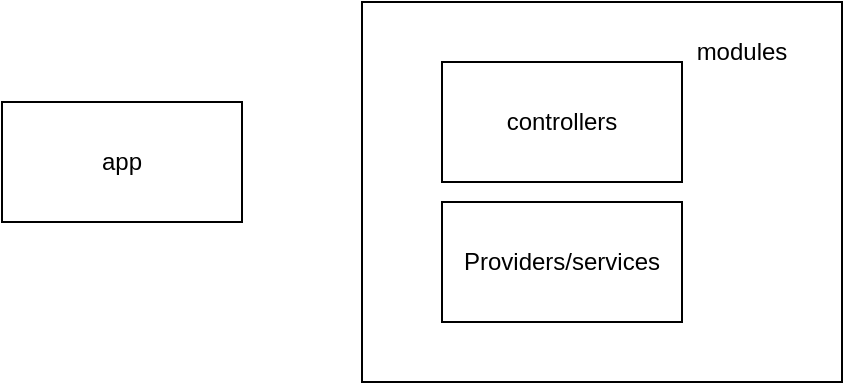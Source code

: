 <mxfile>
    <diagram id="W_y3PCOQaHeihwGOEbJ_" name="第 1 页">
        <mxGraphModel dx="946" dy="907" grid="1" gridSize="10" guides="1" tooltips="1" connect="1" arrows="1" fold="1" page="1" pageScale="1" pageWidth="827" pageHeight="1169" math="0" shadow="0">
            <root>
                <mxCell id="0"/>
                <mxCell id="1" parent="0"/>
                <mxCell id="2" value="app" style="rounded=0;whiteSpace=wrap;html=1;" vertex="1" parent="1">
                    <mxGeometry x="20" y="290" width="120" height="60" as="geometry"/>
                </mxCell>
                <mxCell id="6" value="" style="group" vertex="1" connectable="0" parent="1">
                    <mxGeometry x="200" y="240" width="240" height="190" as="geometry"/>
                </mxCell>
                <mxCell id="5" value="" style="rounded=0;whiteSpace=wrap;html=1;" vertex="1" parent="6">
                    <mxGeometry width="240" height="190" as="geometry"/>
                </mxCell>
                <mxCell id="3" value="controllers" style="rounded=0;whiteSpace=wrap;html=1;" vertex="1" parent="6">
                    <mxGeometry x="40" y="30" width="120" height="60" as="geometry"/>
                </mxCell>
                <mxCell id="4" value="Providers/services" style="rounded=0;whiteSpace=wrap;html=1;" vertex="1" parent="6">
                    <mxGeometry x="40" y="100" width="120" height="60" as="geometry"/>
                </mxCell>
                <mxCell id="7" value="modules" style="text;html=1;strokeColor=none;fillColor=none;align=center;verticalAlign=middle;whiteSpace=wrap;rounded=0;" vertex="1" parent="6">
                    <mxGeometry x="160" y="10" width="60" height="30" as="geometry"/>
                </mxCell>
            </root>
        </mxGraphModel>
    </diagram>
</mxfile>